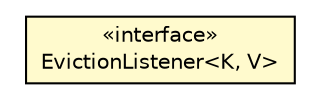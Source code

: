 #!/usr/local/bin/dot
#
# Class diagram 
# Generated by UMLGraph version 5.1 (http://www.umlgraph.org/)
#

digraph G {
	edge [fontname="Helvetica",fontsize=10,labelfontname="Helvetica",labelfontsize=10];
	node [fontname="Helvetica",fontsize=10,shape=plaintext];
	nodesep=0.25;
	ranksep=0.5;
	// pt.ist.fenixframework.backend.infinispan.BoundedConcurrentHashMap.EvictionListener<K, V>
	c55706 [label=<<table title="pt.ist.fenixframework.backend.infinispan.BoundedConcurrentHashMap.EvictionListener" border="0" cellborder="1" cellspacing="0" cellpadding="2" port="p" bgcolor="lemonChiffon" href="./BoundedConcurrentHashMap.EvictionListener.html">
		<tr><td><table border="0" cellspacing="0" cellpadding="1">
<tr><td align="center" balign="center"> &#171;interface&#187; </td></tr>
<tr><td align="center" balign="center"> EvictionListener&lt;K, V&gt; </td></tr>
		</table></td></tr>
		</table>>, fontname="Helvetica", fontcolor="black", fontsize=10.0];
}

